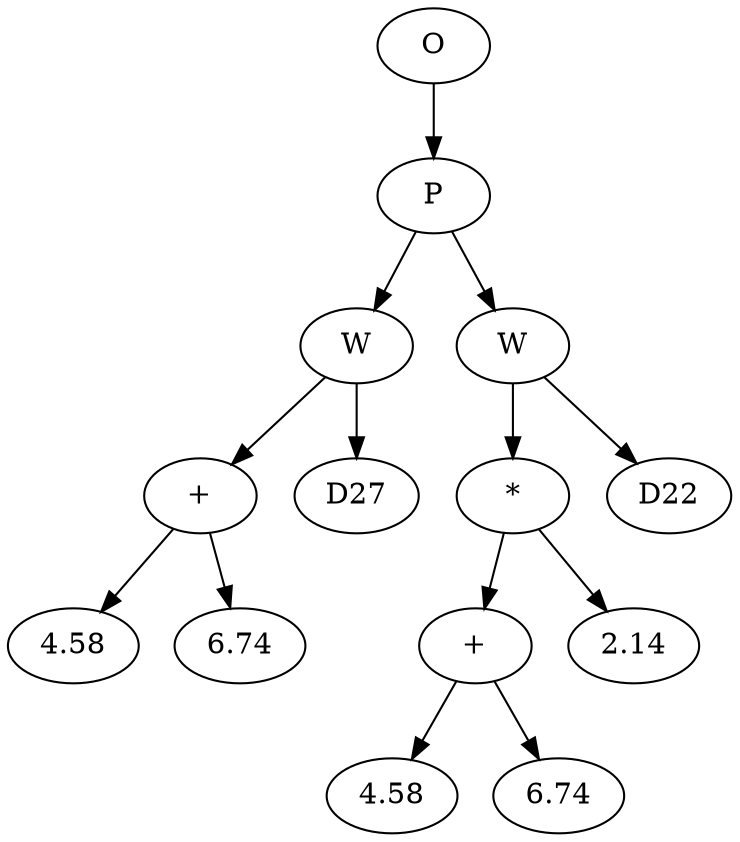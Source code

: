 // Tree
digraph {
	1065092 [label=O]
	1065093 [label=P]
	1065092 -> 1065093
	1065094 [label=W]
	1065093 -> 1065094
	1065095 [label="+"]
	1065094 -> 1065095
	1065096 [label=4.58]
	1065095 -> 1065096
	1065097 [label=6.74]
	1065095 -> 1065097
	1065098 [label=D27]
	1065094 -> 1065098
	1065099 [label=W]
	1065093 -> 1065099
	1065100 [label="*"]
	1065099 -> 1065100
	1065101 [label="+"]
	1065100 -> 1065101
	1065102 [label=4.58]
	1065101 -> 1065102
	1065103 [label=6.74]
	1065101 -> 1065103
	1065104 [label=2.14]
	1065100 -> 1065104
	1065105 [label=D22]
	1065099 -> 1065105
}
